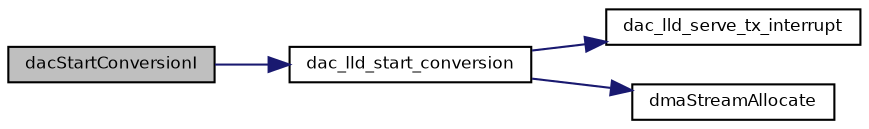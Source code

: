 digraph "dacStartConversionI"
{
  bgcolor="transparent";
  edge [fontname="Helvetica",fontsize="8",labelfontname="Helvetica",labelfontsize="8"];
  node [fontname="Helvetica",fontsize="8",shape=record];
  rankdir="LR";
  Node29 [label="dacStartConversionI",height=0.2,width=0.4,color="black", fillcolor="grey75", style="filled", fontcolor="black"];
  Node29 -> Node30 [color="midnightblue",fontsize="8",style="solid",fontname="Helvetica"];
  Node30 [label="dac_lld_start_conversion",height=0.2,width=0.4,color="black",URL="$group___d_a_c.html#ga7c5de728c19f53855c8361d2dc6c5926",tooltip="Starts a DAC conversion. "];
  Node30 -> Node31 [color="midnightblue",fontsize="8",style="solid",fontname="Helvetica"];
  Node31 [label="dac_lld_serve_tx_interrupt",height=0.2,width=0.4,color="black",URL="$group___d_a_c.html#gafeedb559e2838a4b1573d2e4ecb7d8a1",tooltip="Shared end/half-of-tx service routine. "];
  Node30 -> Node32 [color="midnightblue",fontsize="8",style="solid",fontname="Helvetica"];
  Node32 [label="dmaStreamAllocate",height=0.2,width=0.4,color="black",URL="$group___s_t_m32___d_m_a.html#ga2779cd46d0f5e9d7a6e549391e05cdd0",tooltip="Allocates a DMA stream. "];
}
